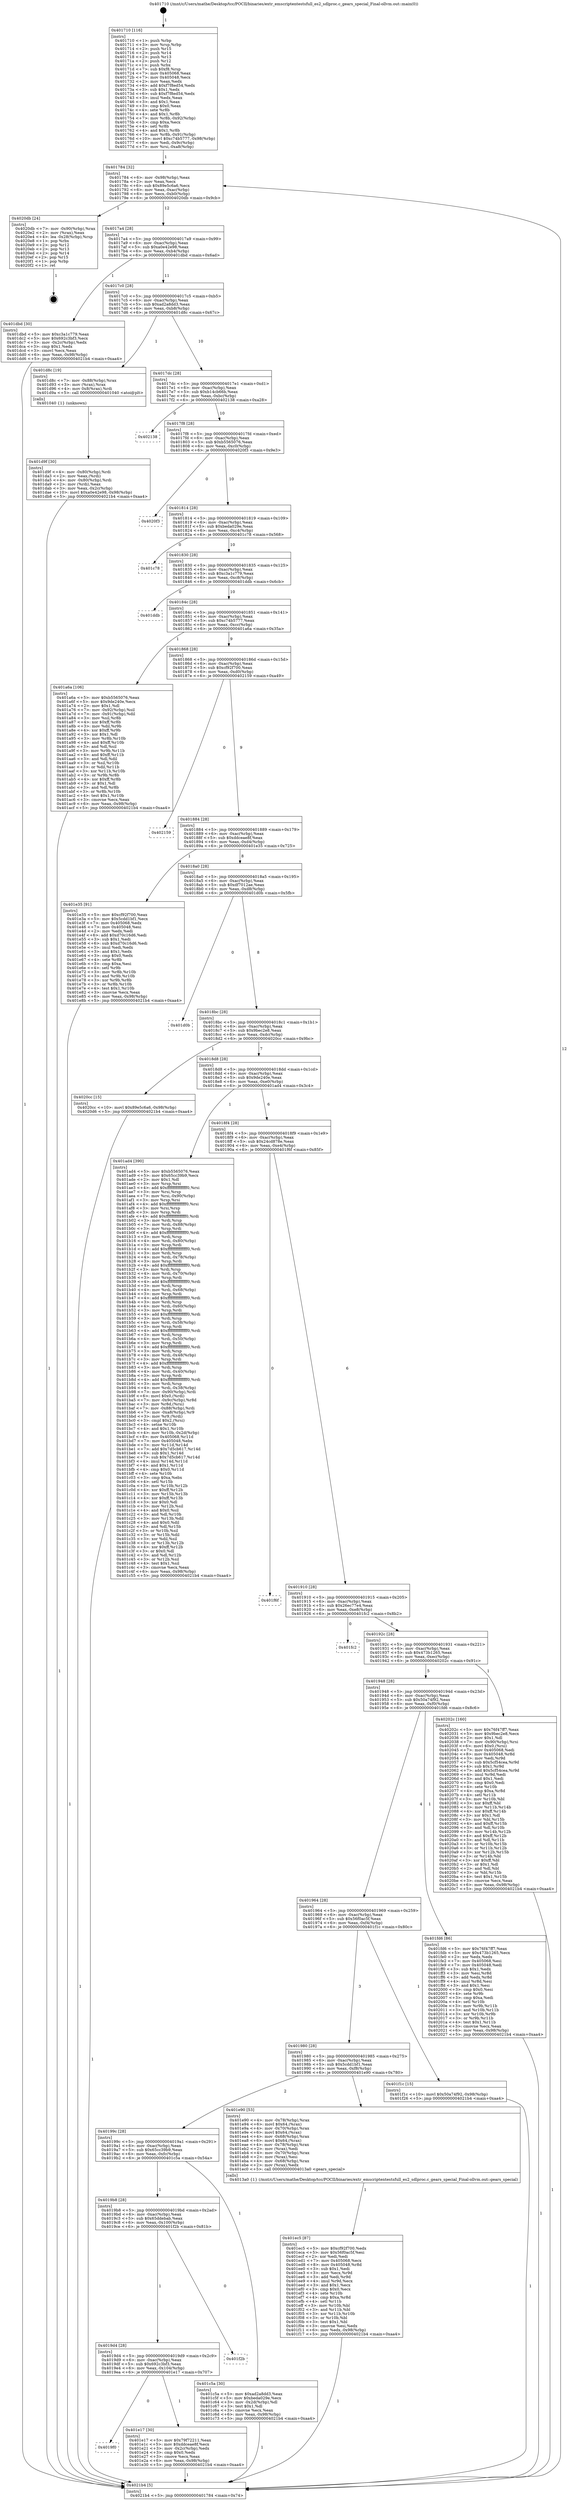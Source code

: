 digraph "0x401710" {
  label = "0x401710 (/mnt/c/Users/mathe/Desktop/tcc/POCII/binaries/extr_emscriptentestsfull_es2_sdlproc.c_gears_special_Final-ollvm.out::main(0))"
  labelloc = "t"
  node[shape=record]

  Entry [label="",width=0.3,height=0.3,shape=circle,fillcolor=black,style=filled]
  "0x401784" [label="{
     0x401784 [32]\l
     | [instrs]\l
     &nbsp;&nbsp;0x401784 \<+6\>: mov -0x98(%rbp),%eax\l
     &nbsp;&nbsp;0x40178a \<+2\>: mov %eax,%ecx\l
     &nbsp;&nbsp;0x40178c \<+6\>: sub $0x89e5c6a6,%ecx\l
     &nbsp;&nbsp;0x401792 \<+6\>: mov %eax,-0xac(%rbp)\l
     &nbsp;&nbsp;0x401798 \<+6\>: mov %ecx,-0xb0(%rbp)\l
     &nbsp;&nbsp;0x40179e \<+6\>: je 00000000004020db \<main+0x9cb\>\l
  }"]
  "0x4020db" [label="{
     0x4020db [24]\l
     | [instrs]\l
     &nbsp;&nbsp;0x4020db \<+7\>: mov -0x90(%rbp),%rax\l
     &nbsp;&nbsp;0x4020e2 \<+2\>: mov (%rax),%eax\l
     &nbsp;&nbsp;0x4020e4 \<+4\>: lea -0x28(%rbp),%rsp\l
     &nbsp;&nbsp;0x4020e8 \<+1\>: pop %rbx\l
     &nbsp;&nbsp;0x4020e9 \<+2\>: pop %r12\l
     &nbsp;&nbsp;0x4020eb \<+2\>: pop %r13\l
     &nbsp;&nbsp;0x4020ed \<+2\>: pop %r14\l
     &nbsp;&nbsp;0x4020ef \<+2\>: pop %r15\l
     &nbsp;&nbsp;0x4020f1 \<+1\>: pop %rbp\l
     &nbsp;&nbsp;0x4020f2 \<+1\>: ret\l
  }"]
  "0x4017a4" [label="{
     0x4017a4 [28]\l
     | [instrs]\l
     &nbsp;&nbsp;0x4017a4 \<+5\>: jmp 00000000004017a9 \<main+0x99\>\l
     &nbsp;&nbsp;0x4017a9 \<+6\>: mov -0xac(%rbp),%eax\l
     &nbsp;&nbsp;0x4017af \<+5\>: sub $0xa0e42e98,%eax\l
     &nbsp;&nbsp;0x4017b4 \<+6\>: mov %eax,-0xb4(%rbp)\l
     &nbsp;&nbsp;0x4017ba \<+6\>: je 0000000000401dbd \<main+0x6ad\>\l
  }"]
  Exit [label="",width=0.3,height=0.3,shape=circle,fillcolor=black,style=filled,peripheries=2]
  "0x401dbd" [label="{
     0x401dbd [30]\l
     | [instrs]\l
     &nbsp;&nbsp;0x401dbd \<+5\>: mov $0xc3a1c779,%eax\l
     &nbsp;&nbsp;0x401dc2 \<+5\>: mov $0x692c3bf3,%ecx\l
     &nbsp;&nbsp;0x401dc7 \<+3\>: mov -0x2c(%rbp),%edx\l
     &nbsp;&nbsp;0x401dca \<+3\>: cmp $0x1,%edx\l
     &nbsp;&nbsp;0x401dcd \<+3\>: cmovl %ecx,%eax\l
     &nbsp;&nbsp;0x401dd0 \<+6\>: mov %eax,-0x98(%rbp)\l
     &nbsp;&nbsp;0x401dd6 \<+5\>: jmp 00000000004021b4 \<main+0xaa4\>\l
  }"]
  "0x4017c0" [label="{
     0x4017c0 [28]\l
     | [instrs]\l
     &nbsp;&nbsp;0x4017c0 \<+5\>: jmp 00000000004017c5 \<main+0xb5\>\l
     &nbsp;&nbsp;0x4017c5 \<+6\>: mov -0xac(%rbp),%eax\l
     &nbsp;&nbsp;0x4017cb \<+5\>: sub $0xad2a8dd3,%eax\l
     &nbsp;&nbsp;0x4017d0 \<+6\>: mov %eax,-0xb8(%rbp)\l
     &nbsp;&nbsp;0x4017d6 \<+6\>: je 0000000000401d8c \<main+0x67c\>\l
  }"]
  "0x401ec5" [label="{
     0x401ec5 [87]\l
     | [instrs]\l
     &nbsp;&nbsp;0x401ec5 \<+5\>: mov $0xcf92f700,%edx\l
     &nbsp;&nbsp;0x401eca \<+5\>: mov $0x56f0ac5f,%esi\l
     &nbsp;&nbsp;0x401ecf \<+2\>: xor %edi,%edi\l
     &nbsp;&nbsp;0x401ed1 \<+7\>: mov 0x405068,%ecx\l
     &nbsp;&nbsp;0x401ed8 \<+8\>: mov 0x405048,%r8d\l
     &nbsp;&nbsp;0x401ee0 \<+3\>: sub $0x1,%edi\l
     &nbsp;&nbsp;0x401ee3 \<+3\>: mov %ecx,%r9d\l
     &nbsp;&nbsp;0x401ee6 \<+3\>: add %edi,%r9d\l
     &nbsp;&nbsp;0x401ee9 \<+4\>: imul %r9d,%ecx\l
     &nbsp;&nbsp;0x401eed \<+3\>: and $0x1,%ecx\l
     &nbsp;&nbsp;0x401ef0 \<+3\>: cmp $0x0,%ecx\l
     &nbsp;&nbsp;0x401ef3 \<+4\>: sete %r10b\l
     &nbsp;&nbsp;0x401ef7 \<+4\>: cmp $0xa,%r8d\l
     &nbsp;&nbsp;0x401efb \<+4\>: setl %r11b\l
     &nbsp;&nbsp;0x401eff \<+3\>: mov %r10b,%bl\l
     &nbsp;&nbsp;0x401f02 \<+3\>: and %r11b,%bl\l
     &nbsp;&nbsp;0x401f05 \<+3\>: xor %r11b,%r10b\l
     &nbsp;&nbsp;0x401f08 \<+3\>: or %r10b,%bl\l
     &nbsp;&nbsp;0x401f0b \<+3\>: test $0x1,%bl\l
     &nbsp;&nbsp;0x401f0e \<+3\>: cmovne %esi,%edx\l
     &nbsp;&nbsp;0x401f11 \<+6\>: mov %edx,-0x98(%rbp)\l
     &nbsp;&nbsp;0x401f17 \<+5\>: jmp 00000000004021b4 \<main+0xaa4\>\l
  }"]
  "0x401d8c" [label="{
     0x401d8c [19]\l
     | [instrs]\l
     &nbsp;&nbsp;0x401d8c \<+7\>: mov -0x88(%rbp),%rax\l
     &nbsp;&nbsp;0x401d93 \<+3\>: mov (%rax),%rax\l
     &nbsp;&nbsp;0x401d96 \<+4\>: mov 0x8(%rax),%rdi\l
     &nbsp;&nbsp;0x401d9a \<+5\>: call 0000000000401040 \<atoi@plt\>\l
     | [calls]\l
     &nbsp;&nbsp;0x401040 \{1\} (unknown)\l
  }"]
  "0x4017dc" [label="{
     0x4017dc [28]\l
     | [instrs]\l
     &nbsp;&nbsp;0x4017dc \<+5\>: jmp 00000000004017e1 \<main+0xd1\>\l
     &nbsp;&nbsp;0x4017e1 \<+6\>: mov -0xac(%rbp),%eax\l
     &nbsp;&nbsp;0x4017e7 \<+5\>: sub $0xb14cb66b,%eax\l
     &nbsp;&nbsp;0x4017ec \<+6\>: mov %eax,-0xbc(%rbp)\l
     &nbsp;&nbsp;0x4017f2 \<+6\>: je 0000000000402138 \<main+0xa28\>\l
  }"]
  "0x4019f0" [label="{
     0x4019f0\l
  }", style=dashed]
  "0x402138" [label="{
     0x402138\l
  }", style=dashed]
  "0x4017f8" [label="{
     0x4017f8 [28]\l
     | [instrs]\l
     &nbsp;&nbsp;0x4017f8 \<+5\>: jmp 00000000004017fd \<main+0xed\>\l
     &nbsp;&nbsp;0x4017fd \<+6\>: mov -0xac(%rbp),%eax\l
     &nbsp;&nbsp;0x401803 \<+5\>: sub $0xb5565076,%eax\l
     &nbsp;&nbsp;0x401808 \<+6\>: mov %eax,-0xc0(%rbp)\l
     &nbsp;&nbsp;0x40180e \<+6\>: je 00000000004020f3 \<main+0x9e3\>\l
  }"]
  "0x401e17" [label="{
     0x401e17 [30]\l
     | [instrs]\l
     &nbsp;&nbsp;0x401e17 \<+5\>: mov $0x79f72211,%eax\l
     &nbsp;&nbsp;0x401e1c \<+5\>: mov $0xddceae8f,%ecx\l
     &nbsp;&nbsp;0x401e21 \<+3\>: mov -0x2c(%rbp),%edx\l
     &nbsp;&nbsp;0x401e24 \<+3\>: cmp $0x0,%edx\l
     &nbsp;&nbsp;0x401e27 \<+3\>: cmove %ecx,%eax\l
     &nbsp;&nbsp;0x401e2a \<+6\>: mov %eax,-0x98(%rbp)\l
     &nbsp;&nbsp;0x401e30 \<+5\>: jmp 00000000004021b4 \<main+0xaa4\>\l
  }"]
  "0x4020f3" [label="{
     0x4020f3\l
  }", style=dashed]
  "0x401814" [label="{
     0x401814 [28]\l
     | [instrs]\l
     &nbsp;&nbsp;0x401814 \<+5\>: jmp 0000000000401819 \<main+0x109\>\l
     &nbsp;&nbsp;0x401819 \<+6\>: mov -0xac(%rbp),%eax\l
     &nbsp;&nbsp;0x40181f \<+5\>: sub $0xbeda029e,%eax\l
     &nbsp;&nbsp;0x401824 \<+6\>: mov %eax,-0xc4(%rbp)\l
     &nbsp;&nbsp;0x40182a \<+6\>: je 0000000000401c78 \<main+0x568\>\l
  }"]
  "0x4019d4" [label="{
     0x4019d4 [28]\l
     | [instrs]\l
     &nbsp;&nbsp;0x4019d4 \<+5\>: jmp 00000000004019d9 \<main+0x2c9\>\l
     &nbsp;&nbsp;0x4019d9 \<+6\>: mov -0xac(%rbp),%eax\l
     &nbsp;&nbsp;0x4019df \<+5\>: sub $0x692c3bf3,%eax\l
     &nbsp;&nbsp;0x4019e4 \<+6\>: mov %eax,-0x104(%rbp)\l
     &nbsp;&nbsp;0x4019ea \<+6\>: je 0000000000401e17 \<main+0x707\>\l
  }"]
  "0x401c78" [label="{
     0x401c78\l
  }", style=dashed]
  "0x401830" [label="{
     0x401830 [28]\l
     | [instrs]\l
     &nbsp;&nbsp;0x401830 \<+5\>: jmp 0000000000401835 \<main+0x125\>\l
     &nbsp;&nbsp;0x401835 \<+6\>: mov -0xac(%rbp),%eax\l
     &nbsp;&nbsp;0x40183b \<+5\>: sub $0xc3a1c779,%eax\l
     &nbsp;&nbsp;0x401840 \<+6\>: mov %eax,-0xc8(%rbp)\l
     &nbsp;&nbsp;0x401846 \<+6\>: je 0000000000401ddb \<main+0x6cb\>\l
  }"]
  "0x401f2b" [label="{
     0x401f2b\l
  }", style=dashed]
  "0x401ddb" [label="{
     0x401ddb\l
  }", style=dashed]
  "0x40184c" [label="{
     0x40184c [28]\l
     | [instrs]\l
     &nbsp;&nbsp;0x40184c \<+5\>: jmp 0000000000401851 \<main+0x141\>\l
     &nbsp;&nbsp;0x401851 \<+6\>: mov -0xac(%rbp),%eax\l
     &nbsp;&nbsp;0x401857 \<+5\>: sub $0xc74b5777,%eax\l
     &nbsp;&nbsp;0x40185c \<+6\>: mov %eax,-0xcc(%rbp)\l
     &nbsp;&nbsp;0x401862 \<+6\>: je 0000000000401a6a \<main+0x35a\>\l
  }"]
  "0x401d9f" [label="{
     0x401d9f [30]\l
     | [instrs]\l
     &nbsp;&nbsp;0x401d9f \<+4\>: mov -0x80(%rbp),%rdi\l
     &nbsp;&nbsp;0x401da3 \<+2\>: mov %eax,(%rdi)\l
     &nbsp;&nbsp;0x401da5 \<+4\>: mov -0x80(%rbp),%rdi\l
     &nbsp;&nbsp;0x401da9 \<+2\>: mov (%rdi),%eax\l
     &nbsp;&nbsp;0x401dab \<+3\>: mov %eax,-0x2c(%rbp)\l
     &nbsp;&nbsp;0x401dae \<+10\>: movl $0xa0e42e98,-0x98(%rbp)\l
     &nbsp;&nbsp;0x401db8 \<+5\>: jmp 00000000004021b4 \<main+0xaa4\>\l
  }"]
  "0x401a6a" [label="{
     0x401a6a [106]\l
     | [instrs]\l
     &nbsp;&nbsp;0x401a6a \<+5\>: mov $0xb5565076,%eax\l
     &nbsp;&nbsp;0x401a6f \<+5\>: mov $0x9de240e,%ecx\l
     &nbsp;&nbsp;0x401a74 \<+2\>: mov $0x1,%dl\l
     &nbsp;&nbsp;0x401a76 \<+7\>: mov -0x92(%rbp),%sil\l
     &nbsp;&nbsp;0x401a7d \<+7\>: mov -0x91(%rbp),%dil\l
     &nbsp;&nbsp;0x401a84 \<+3\>: mov %sil,%r8b\l
     &nbsp;&nbsp;0x401a87 \<+4\>: xor $0xff,%r8b\l
     &nbsp;&nbsp;0x401a8b \<+3\>: mov %dil,%r9b\l
     &nbsp;&nbsp;0x401a8e \<+4\>: xor $0xff,%r9b\l
     &nbsp;&nbsp;0x401a92 \<+3\>: xor $0x1,%dl\l
     &nbsp;&nbsp;0x401a95 \<+3\>: mov %r8b,%r10b\l
     &nbsp;&nbsp;0x401a98 \<+4\>: and $0xff,%r10b\l
     &nbsp;&nbsp;0x401a9c \<+3\>: and %dl,%sil\l
     &nbsp;&nbsp;0x401a9f \<+3\>: mov %r9b,%r11b\l
     &nbsp;&nbsp;0x401aa2 \<+4\>: and $0xff,%r11b\l
     &nbsp;&nbsp;0x401aa6 \<+3\>: and %dl,%dil\l
     &nbsp;&nbsp;0x401aa9 \<+3\>: or %sil,%r10b\l
     &nbsp;&nbsp;0x401aac \<+3\>: or %dil,%r11b\l
     &nbsp;&nbsp;0x401aaf \<+3\>: xor %r11b,%r10b\l
     &nbsp;&nbsp;0x401ab2 \<+3\>: or %r9b,%r8b\l
     &nbsp;&nbsp;0x401ab5 \<+4\>: xor $0xff,%r8b\l
     &nbsp;&nbsp;0x401ab9 \<+3\>: or $0x1,%dl\l
     &nbsp;&nbsp;0x401abc \<+3\>: and %dl,%r8b\l
     &nbsp;&nbsp;0x401abf \<+3\>: or %r8b,%r10b\l
     &nbsp;&nbsp;0x401ac2 \<+4\>: test $0x1,%r10b\l
     &nbsp;&nbsp;0x401ac6 \<+3\>: cmovne %ecx,%eax\l
     &nbsp;&nbsp;0x401ac9 \<+6\>: mov %eax,-0x98(%rbp)\l
     &nbsp;&nbsp;0x401acf \<+5\>: jmp 00000000004021b4 \<main+0xaa4\>\l
  }"]
  "0x401868" [label="{
     0x401868 [28]\l
     | [instrs]\l
     &nbsp;&nbsp;0x401868 \<+5\>: jmp 000000000040186d \<main+0x15d\>\l
     &nbsp;&nbsp;0x40186d \<+6\>: mov -0xac(%rbp),%eax\l
     &nbsp;&nbsp;0x401873 \<+5\>: sub $0xcf92f700,%eax\l
     &nbsp;&nbsp;0x401878 \<+6\>: mov %eax,-0xd0(%rbp)\l
     &nbsp;&nbsp;0x40187e \<+6\>: je 0000000000402159 \<main+0xa49\>\l
  }"]
  "0x4021b4" [label="{
     0x4021b4 [5]\l
     | [instrs]\l
     &nbsp;&nbsp;0x4021b4 \<+5\>: jmp 0000000000401784 \<main+0x74\>\l
  }"]
  "0x401710" [label="{
     0x401710 [116]\l
     | [instrs]\l
     &nbsp;&nbsp;0x401710 \<+1\>: push %rbp\l
     &nbsp;&nbsp;0x401711 \<+3\>: mov %rsp,%rbp\l
     &nbsp;&nbsp;0x401714 \<+2\>: push %r15\l
     &nbsp;&nbsp;0x401716 \<+2\>: push %r14\l
     &nbsp;&nbsp;0x401718 \<+2\>: push %r13\l
     &nbsp;&nbsp;0x40171a \<+2\>: push %r12\l
     &nbsp;&nbsp;0x40171c \<+1\>: push %rbx\l
     &nbsp;&nbsp;0x40171d \<+7\>: sub $0xf8,%rsp\l
     &nbsp;&nbsp;0x401724 \<+7\>: mov 0x405068,%eax\l
     &nbsp;&nbsp;0x40172b \<+7\>: mov 0x405048,%ecx\l
     &nbsp;&nbsp;0x401732 \<+2\>: mov %eax,%edx\l
     &nbsp;&nbsp;0x401734 \<+6\>: add $0xf7f8ed54,%edx\l
     &nbsp;&nbsp;0x40173a \<+3\>: sub $0x1,%edx\l
     &nbsp;&nbsp;0x40173d \<+6\>: sub $0xf7f8ed54,%edx\l
     &nbsp;&nbsp;0x401743 \<+3\>: imul %edx,%eax\l
     &nbsp;&nbsp;0x401746 \<+3\>: and $0x1,%eax\l
     &nbsp;&nbsp;0x401749 \<+3\>: cmp $0x0,%eax\l
     &nbsp;&nbsp;0x40174c \<+4\>: sete %r8b\l
     &nbsp;&nbsp;0x401750 \<+4\>: and $0x1,%r8b\l
     &nbsp;&nbsp;0x401754 \<+7\>: mov %r8b,-0x92(%rbp)\l
     &nbsp;&nbsp;0x40175b \<+3\>: cmp $0xa,%ecx\l
     &nbsp;&nbsp;0x40175e \<+4\>: setl %r8b\l
     &nbsp;&nbsp;0x401762 \<+4\>: and $0x1,%r8b\l
     &nbsp;&nbsp;0x401766 \<+7\>: mov %r8b,-0x91(%rbp)\l
     &nbsp;&nbsp;0x40176d \<+10\>: movl $0xc74b5777,-0x98(%rbp)\l
     &nbsp;&nbsp;0x401777 \<+6\>: mov %edi,-0x9c(%rbp)\l
     &nbsp;&nbsp;0x40177d \<+7\>: mov %rsi,-0xa8(%rbp)\l
  }"]
  "0x4019b8" [label="{
     0x4019b8 [28]\l
     | [instrs]\l
     &nbsp;&nbsp;0x4019b8 \<+5\>: jmp 00000000004019bd \<main+0x2ad\>\l
     &nbsp;&nbsp;0x4019bd \<+6\>: mov -0xac(%rbp),%eax\l
     &nbsp;&nbsp;0x4019c3 \<+5\>: sub $0x65ddebab,%eax\l
     &nbsp;&nbsp;0x4019c8 \<+6\>: mov %eax,-0x100(%rbp)\l
     &nbsp;&nbsp;0x4019ce \<+6\>: je 0000000000401f2b \<main+0x81b\>\l
  }"]
  "0x402159" [label="{
     0x402159\l
  }", style=dashed]
  "0x401884" [label="{
     0x401884 [28]\l
     | [instrs]\l
     &nbsp;&nbsp;0x401884 \<+5\>: jmp 0000000000401889 \<main+0x179\>\l
     &nbsp;&nbsp;0x401889 \<+6\>: mov -0xac(%rbp),%eax\l
     &nbsp;&nbsp;0x40188f \<+5\>: sub $0xddceae8f,%eax\l
     &nbsp;&nbsp;0x401894 \<+6\>: mov %eax,-0xd4(%rbp)\l
     &nbsp;&nbsp;0x40189a \<+6\>: je 0000000000401e35 \<main+0x725\>\l
  }"]
  "0x401c5a" [label="{
     0x401c5a [30]\l
     | [instrs]\l
     &nbsp;&nbsp;0x401c5a \<+5\>: mov $0xad2a8dd3,%eax\l
     &nbsp;&nbsp;0x401c5f \<+5\>: mov $0xbeda029e,%ecx\l
     &nbsp;&nbsp;0x401c64 \<+3\>: mov -0x2d(%rbp),%dl\l
     &nbsp;&nbsp;0x401c67 \<+3\>: test $0x1,%dl\l
     &nbsp;&nbsp;0x401c6a \<+3\>: cmovne %ecx,%eax\l
     &nbsp;&nbsp;0x401c6d \<+6\>: mov %eax,-0x98(%rbp)\l
     &nbsp;&nbsp;0x401c73 \<+5\>: jmp 00000000004021b4 \<main+0xaa4\>\l
  }"]
  "0x401e35" [label="{
     0x401e35 [91]\l
     | [instrs]\l
     &nbsp;&nbsp;0x401e35 \<+5\>: mov $0xcf92f700,%eax\l
     &nbsp;&nbsp;0x401e3a \<+5\>: mov $0x5cdd1bf1,%ecx\l
     &nbsp;&nbsp;0x401e3f \<+7\>: mov 0x405068,%edx\l
     &nbsp;&nbsp;0x401e46 \<+7\>: mov 0x405048,%esi\l
     &nbsp;&nbsp;0x401e4d \<+2\>: mov %edx,%edi\l
     &nbsp;&nbsp;0x401e4f \<+6\>: add $0xd70c16d6,%edi\l
     &nbsp;&nbsp;0x401e55 \<+3\>: sub $0x1,%edi\l
     &nbsp;&nbsp;0x401e58 \<+6\>: sub $0xd70c16d6,%edi\l
     &nbsp;&nbsp;0x401e5e \<+3\>: imul %edi,%edx\l
     &nbsp;&nbsp;0x401e61 \<+3\>: and $0x1,%edx\l
     &nbsp;&nbsp;0x401e64 \<+3\>: cmp $0x0,%edx\l
     &nbsp;&nbsp;0x401e67 \<+4\>: sete %r8b\l
     &nbsp;&nbsp;0x401e6b \<+3\>: cmp $0xa,%esi\l
     &nbsp;&nbsp;0x401e6e \<+4\>: setl %r9b\l
     &nbsp;&nbsp;0x401e72 \<+3\>: mov %r8b,%r10b\l
     &nbsp;&nbsp;0x401e75 \<+3\>: and %r9b,%r10b\l
     &nbsp;&nbsp;0x401e78 \<+3\>: xor %r9b,%r8b\l
     &nbsp;&nbsp;0x401e7b \<+3\>: or %r8b,%r10b\l
     &nbsp;&nbsp;0x401e7e \<+4\>: test $0x1,%r10b\l
     &nbsp;&nbsp;0x401e82 \<+3\>: cmovne %ecx,%eax\l
     &nbsp;&nbsp;0x401e85 \<+6\>: mov %eax,-0x98(%rbp)\l
     &nbsp;&nbsp;0x401e8b \<+5\>: jmp 00000000004021b4 \<main+0xaa4\>\l
  }"]
  "0x4018a0" [label="{
     0x4018a0 [28]\l
     | [instrs]\l
     &nbsp;&nbsp;0x4018a0 \<+5\>: jmp 00000000004018a5 \<main+0x195\>\l
     &nbsp;&nbsp;0x4018a5 \<+6\>: mov -0xac(%rbp),%eax\l
     &nbsp;&nbsp;0x4018ab \<+5\>: sub $0xdf7012ae,%eax\l
     &nbsp;&nbsp;0x4018b0 \<+6\>: mov %eax,-0xd8(%rbp)\l
     &nbsp;&nbsp;0x4018b6 \<+6\>: je 0000000000401d0b \<main+0x5fb\>\l
  }"]
  "0x40199c" [label="{
     0x40199c [28]\l
     | [instrs]\l
     &nbsp;&nbsp;0x40199c \<+5\>: jmp 00000000004019a1 \<main+0x291\>\l
     &nbsp;&nbsp;0x4019a1 \<+6\>: mov -0xac(%rbp),%eax\l
     &nbsp;&nbsp;0x4019a7 \<+5\>: sub $0x65cc39b9,%eax\l
     &nbsp;&nbsp;0x4019ac \<+6\>: mov %eax,-0xfc(%rbp)\l
     &nbsp;&nbsp;0x4019b2 \<+6\>: je 0000000000401c5a \<main+0x54a\>\l
  }"]
  "0x401d0b" [label="{
     0x401d0b\l
  }", style=dashed]
  "0x4018bc" [label="{
     0x4018bc [28]\l
     | [instrs]\l
     &nbsp;&nbsp;0x4018bc \<+5\>: jmp 00000000004018c1 \<main+0x1b1\>\l
     &nbsp;&nbsp;0x4018c1 \<+6\>: mov -0xac(%rbp),%eax\l
     &nbsp;&nbsp;0x4018c7 \<+5\>: sub $0x9bec2e8,%eax\l
     &nbsp;&nbsp;0x4018cc \<+6\>: mov %eax,-0xdc(%rbp)\l
     &nbsp;&nbsp;0x4018d2 \<+6\>: je 00000000004020cc \<main+0x9bc\>\l
  }"]
  "0x401e90" [label="{
     0x401e90 [53]\l
     | [instrs]\l
     &nbsp;&nbsp;0x401e90 \<+4\>: mov -0x78(%rbp),%rax\l
     &nbsp;&nbsp;0x401e94 \<+6\>: movl $0x64,(%rax)\l
     &nbsp;&nbsp;0x401e9a \<+4\>: mov -0x70(%rbp),%rax\l
     &nbsp;&nbsp;0x401e9e \<+6\>: movl $0x64,(%rax)\l
     &nbsp;&nbsp;0x401ea4 \<+4\>: mov -0x68(%rbp),%rax\l
     &nbsp;&nbsp;0x401ea8 \<+6\>: movl $0x64,(%rax)\l
     &nbsp;&nbsp;0x401eae \<+4\>: mov -0x78(%rbp),%rax\l
     &nbsp;&nbsp;0x401eb2 \<+2\>: mov (%rax),%edi\l
     &nbsp;&nbsp;0x401eb4 \<+4\>: mov -0x70(%rbp),%rax\l
     &nbsp;&nbsp;0x401eb8 \<+2\>: mov (%rax),%esi\l
     &nbsp;&nbsp;0x401eba \<+4\>: mov -0x68(%rbp),%rax\l
     &nbsp;&nbsp;0x401ebe \<+2\>: mov (%rax),%edx\l
     &nbsp;&nbsp;0x401ec0 \<+5\>: call 00000000004013a0 \<gears_special\>\l
     | [calls]\l
     &nbsp;&nbsp;0x4013a0 \{1\} (/mnt/c/Users/mathe/Desktop/tcc/POCII/binaries/extr_emscriptentestsfull_es2_sdlproc.c_gears_special_Final-ollvm.out::gears_special)\l
  }"]
  "0x4020cc" [label="{
     0x4020cc [15]\l
     | [instrs]\l
     &nbsp;&nbsp;0x4020cc \<+10\>: movl $0x89e5c6a6,-0x98(%rbp)\l
     &nbsp;&nbsp;0x4020d6 \<+5\>: jmp 00000000004021b4 \<main+0xaa4\>\l
  }"]
  "0x4018d8" [label="{
     0x4018d8 [28]\l
     | [instrs]\l
     &nbsp;&nbsp;0x4018d8 \<+5\>: jmp 00000000004018dd \<main+0x1cd\>\l
     &nbsp;&nbsp;0x4018dd \<+6\>: mov -0xac(%rbp),%eax\l
     &nbsp;&nbsp;0x4018e3 \<+5\>: sub $0x9de240e,%eax\l
     &nbsp;&nbsp;0x4018e8 \<+6\>: mov %eax,-0xe0(%rbp)\l
     &nbsp;&nbsp;0x4018ee \<+6\>: je 0000000000401ad4 \<main+0x3c4\>\l
  }"]
  "0x401980" [label="{
     0x401980 [28]\l
     | [instrs]\l
     &nbsp;&nbsp;0x401980 \<+5\>: jmp 0000000000401985 \<main+0x275\>\l
     &nbsp;&nbsp;0x401985 \<+6\>: mov -0xac(%rbp),%eax\l
     &nbsp;&nbsp;0x40198b \<+5\>: sub $0x5cdd1bf1,%eax\l
     &nbsp;&nbsp;0x401990 \<+6\>: mov %eax,-0xf8(%rbp)\l
     &nbsp;&nbsp;0x401996 \<+6\>: je 0000000000401e90 \<main+0x780\>\l
  }"]
  "0x401ad4" [label="{
     0x401ad4 [390]\l
     | [instrs]\l
     &nbsp;&nbsp;0x401ad4 \<+5\>: mov $0xb5565076,%eax\l
     &nbsp;&nbsp;0x401ad9 \<+5\>: mov $0x65cc39b9,%ecx\l
     &nbsp;&nbsp;0x401ade \<+2\>: mov $0x1,%dl\l
     &nbsp;&nbsp;0x401ae0 \<+3\>: mov %rsp,%rsi\l
     &nbsp;&nbsp;0x401ae3 \<+4\>: add $0xfffffffffffffff0,%rsi\l
     &nbsp;&nbsp;0x401ae7 \<+3\>: mov %rsi,%rsp\l
     &nbsp;&nbsp;0x401aea \<+7\>: mov %rsi,-0x90(%rbp)\l
     &nbsp;&nbsp;0x401af1 \<+3\>: mov %rsp,%rsi\l
     &nbsp;&nbsp;0x401af4 \<+4\>: add $0xfffffffffffffff0,%rsi\l
     &nbsp;&nbsp;0x401af8 \<+3\>: mov %rsi,%rsp\l
     &nbsp;&nbsp;0x401afb \<+3\>: mov %rsp,%rdi\l
     &nbsp;&nbsp;0x401afe \<+4\>: add $0xfffffffffffffff0,%rdi\l
     &nbsp;&nbsp;0x401b02 \<+3\>: mov %rdi,%rsp\l
     &nbsp;&nbsp;0x401b05 \<+7\>: mov %rdi,-0x88(%rbp)\l
     &nbsp;&nbsp;0x401b0c \<+3\>: mov %rsp,%rdi\l
     &nbsp;&nbsp;0x401b0f \<+4\>: add $0xfffffffffffffff0,%rdi\l
     &nbsp;&nbsp;0x401b13 \<+3\>: mov %rdi,%rsp\l
     &nbsp;&nbsp;0x401b16 \<+4\>: mov %rdi,-0x80(%rbp)\l
     &nbsp;&nbsp;0x401b1a \<+3\>: mov %rsp,%rdi\l
     &nbsp;&nbsp;0x401b1d \<+4\>: add $0xfffffffffffffff0,%rdi\l
     &nbsp;&nbsp;0x401b21 \<+3\>: mov %rdi,%rsp\l
     &nbsp;&nbsp;0x401b24 \<+4\>: mov %rdi,-0x78(%rbp)\l
     &nbsp;&nbsp;0x401b28 \<+3\>: mov %rsp,%rdi\l
     &nbsp;&nbsp;0x401b2b \<+4\>: add $0xfffffffffffffff0,%rdi\l
     &nbsp;&nbsp;0x401b2f \<+3\>: mov %rdi,%rsp\l
     &nbsp;&nbsp;0x401b32 \<+4\>: mov %rdi,-0x70(%rbp)\l
     &nbsp;&nbsp;0x401b36 \<+3\>: mov %rsp,%rdi\l
     &nbsp;&nbsp;0x401b39 \<+4\>: add $0xfffffffffffffff0,%rdi\l
     &nbsp;&nbsp;0x401b3d \<+3\>: mov %rdi,%rsp\l
     &nbsp;&nbsp;0x401b40 \<+4\>: mov %rdi,-0x68(%rbp)\l
     &nbsp;&nbsp;0x401b44 \<+3\>: mov %rsp,%rdi\l
     &nbsp;&nbsp;0x401b47 \<+4\>: add $0xfffffffffffffff0,%rdi\l
     &nbsp;&nbsp;0x401b4b \<+3\>: mov %rdi,%rsp\l
     &nbsp;&nbsp;0x401b4e \<+4\>: mov %rdi,-0x60(%rbp)\l
     &nbsp;&nbsp;0x401b52 \<+3\>: mov %rsp,%rdi\l
     &nbsp;&nbsp;0x401b55 \<+4\>: add $0xfffffffffffffff0,%rdi\l
     &nbsp;&nbsp;0x401b59 \<+3\>: mov %rdi,%rsp\l
     &nbsp;&nbsp;0x401b5c \<+4\>: mov %rdi,-0x58(%rbp)\l
     &nbsp;&nbsp;0x401b60 \<+3\>: mov %rsp,%rdi\l
     &nbsp;&nbsp;0x401b63 \<+4\>: add $0xfffffffffffffff0,%rdi\l
     &nbsp;&nbsp;0x401b67 \<+3\>: mov %rdi,%rsp\l
     &nbsp;&nbsp;0x401b6a \<+4\>: mov %rdi,-0x50(%rbp)\l
     &nbsp;&nbsp;0x401b6e \<+3\>: mov %rsp,%rdi\l
     &nbsp;&nbsp;0x401b71 \<+4\>: add $0xfffffffffffffff0,%rdi\l
     &nbsp;&nbsp;0x401b75 \<+3\>: mov %rdi,%rsp\l
     &nbsp;&nbsp;0x401b78 \<+4\>: mov %rdi,-0x48(%rbp)\l
     &nbsp;&nbsp;0x401b7c \<+3\>: mov %rsp,%rdi\l
     &nbsp;&nbsp;0x401b7f \<+4\>: add $0xfffffffffffffff0,%rdi\l
     &nbsp;&nbsp;0x401b83 \<+3\>: mov %rdi,%rsp\l
     &nbsp;&nbsp;0x401b86 \<+4\>: mov %rdi,-0x40(%rbp)\l
     &nbsp;&nbsp;0x401b8a \<+3\>: mov %rsp,%rdi\l
     &nbsp;&nbsp;0x401b8d \<+4\>: add $0xfffffffffffffff0,%rdi\l
     &nbsp;&nbsp;0x401b91 \<+3\>: mov %rdi,%rsp\l
     &nbsp;&nbsp;0x401b94 \<+4\>: mov %rdi,-0x38(%rbp)\l
     &nbsp;&nbsp;0x401b98 \<+7\>: mov -0x90(%rbp),%rdi\l
     &nbsp;&nbsp;0x401b9f \<+6\>: movl $0x0,(%rdi)\l
     &nbsp;&nbsp;0x401ba5 \<+7\>: mov -0x9c(%rbp),%r8d\l
     &nbsp;&nbsp;0x401bac \<+3\>: mov %r8d,(%rsi)\l
     &nbsp;&nbsp;0x401baf \<+7\>: mov -0x88(%rbp),%rdi\l
     &nbsp;&nbsp;0x401bb6 \<+7\>: mov -0xa8(%rbp),%r9\l
     &nbsp;&nbsp;0x401bbd \<+3\>: mov %r9,(%rdi)\l
     &nbsp;&nbsp;0x401bc0 \<+3\>: cmpl $0x2,(%rsi)\l
     &nbsp;&nbsp;0x401bc3 \<+4\>: setne %r10b\l
     &nbsp;&nbsp;0x401bc7 \<+4\>: and $0x1,%r10b\l
     &nbsp;&nbsp;0x401bcb \<+4\>: mov %r10b,-0x2d(%rbp)\l
     &nbsp;&nbsp;0x401bcf \<+8\>: mov 0x405068,%r11d\l
     &nbsp;&nbsp;0x401bd7 \<+7\>: mov 0x405048,%ebx\l
     &nbsp;&nbsp;0x401bde \<+3\>: mov %r11d,%r14d\l
     &nbsp;&nbsp;0x401be1 \<+7\>: add $0x7d5cb617,%r14d\l
     &nbsp;&nbsp;0x401be8 \<+4\>: sub $0x1,%r14d\l
     &nbsp;&nbsp;0x401bec \<+7\>: sub $0x7d5cb617,%r14d\l
     &nbsp;&nbsp;0x401bf3 \<+4\>: imul %r14d,%r11d\l
     &nbsp;&nbsp;0x401bf7 \<+4\>: and $0x1,%r11d\l
     &nbsp;&nbsp;0x401bfb \<+4\>: cmp $0x0,%r11d\l
     &nbsp;&nbsp;0x401bff \<+4\>: sete %r10b\l
     &nbsp;&nbsp;0x401c03 \<+3\>: cmp $0xa,%ebx\l
     &nbsp;&nbsp;0x401c06 \<+4\>: setl %r15b\l
     &nbsp;&nbsp;0x401c0a \<+3\>: mov %r10b,%r12b\l
     &nbsp;&nbsp;0x401c0d \<+4\>: xor $0xff,%r12b\l
     &nbsp;&nbsp;0x401c11 \<+3\>: mov %r15b,%r13b\l
     &nbsp;&nbsp;0x401c14 \<+4\>: xor $0xff,%r13b\l
     &nbsp;&nbsp;0x401c18 \<+3\>: xor $0x0,%dl\l
     &nbsp;&nbsp;0x401c1b \<+3\>: mov %r12b,%sil\l
     &nbsp;&nbsp;0x401c1e \<+4\>: and $0x0,%sil\l
     &nbsp;&nbsp;0x401c22 \<+3\>: and %dl,%r10b\l
     &nbsp;&nbsp;0x401c25 \<+3\>: mov %r13b,%dil\l
     &nbsp;&nbsp;0x401c28 \<+4\>: and $0x0,%dil\l
     &nbsp;&nbsp;0x401c2c \<+3\>: and %dl,%r15b\l
     &nbsp;&nbsp;0x401c2f \<+3\>: or %r10b,%sil\l
     &nbsp;&nbsp;0x401c32 \<+3\>: or %r15b,%dil\l
     &nbsp;&nbsp;0x401c35 \<+3\>: xor %dil,%sil\l
     &nbsp;&nbsp;0x401c38 \<+3\>: or %r13b,%r12b\l
     &nbsp;&nbsp;0x401c3b \<+4\>: xor $0xff,%r12b\l
     &nbsp;&nbsp;0x401c3f \<+3\>: or $0x0,%dl\l
     &nbsp;&nbsp;0x401c42 \<+3\>: and %dl,%r12b\l
     &nbsp;&nbsp;0x401c45 \<+3\>: or %r12b,%sil\l
     &nbsp;&nbsp;0x401c48 \<+4\>: test $0x1,%sil\l
     &nbsp;&nbsp;0x401c4c \<+3\>: cmovne %ecx,%eax\l
     &nbsp;&nbsp;0x401c4f \<+6\>: mov %eax,-0x98(%rbp)\l
     &nbsp;&nbsp;0x401c55 \<+5\>: jmp 00000000004021b4 \<main+0xaa4\>\l
  }"]
  "0x4018f4" [label="{
     0x4018f4 [28]\l
     | [instrs]\l
     &nbsp;&nbsp;0x4018f4 \<+5\>: jmp 00000000004018f9 \<main+0x1e9\>\l
     &nbsp;&nbsp;0x4018f9 \<+6\>: mov -0xac(%rbp),%eax\l
     &nbsp;&nbsp;0x4018ff \<+5\>: sub $0x24cd878e,%eax\l
     &nbsp;&nbsp;0x401904 \<+6\>: mov %eax,-0xe4(%rbp)\l
     &nbsp;&nbsp;0x40190a \<+6\>: je 0000000000401f6f \<main+0x85f\>\l
  }"]
  "0x401f1c" [label="{
     0x401f1c [15]\l
     | [instrs]\l
     &nbsp;&nbsp;0x401f1c \<+10\>: movl $0x50a74f92,-0x98(%rbp)\l
     &nbsp;&nbsp;0x401f26 \<+5\>: jmp 00000000004021b4 \<main+0xaa4\>\l
  }"]
  "0x401964" [label="{
     0x401964 [28]\l
     | [instrs]\l
     &nbsp;&nbsp;0x401964 \<+5\>: jmp 0000000000401969 \<main+0x259\>\l
     &nbsp;&nbsp;0x401969 \<+6\>: mov -0xac(%rbp),%eax\l
     &nbsp;&nbsp;0x40196f \<+5\>: sub $0x56f0ac5f,%eax\l
     &nbsp;&nbsp;0x401974 \<+6\>: mov %eax,-0xf4(%rbp)\l
     &nbsp;&nbsp;0x40197a \<+6\>: je 0000000000401f1c \<main+0x80c\>\l
  }"]
  "0x401f6f" [label="{
     0x401f6f\l
  }", style=dashed]
  "0x401910" [label="{
     0x401910 [28]\l
     | [instrs]\l
     &nbsp;&nbsp;0x401910 \<+5\>: jmp 0000000000401915 \<main+0x205\>\l
     &nbsp;&nbsp;0x401915 \<+6\>: mov -0xac(%rbp),%eax\l
     &nbsp;&nbsp;0x40191b \<+5\>: sub $0x26ec77e4,%eax\l
     &nbsp;&nbsp;0x401920 \<+6\>: mov %eax,-0xe8(%rbp)\l
     &nbsp;&nbsp;0x401926 \<+6\>: je 0000000000401fc2 \<main+0x8b2\>\l
  }"]
  "0x401fd6" [label="{
     0x401fd6 [86]\l
     | [instrs]\l
     &nbsp;&nbsp;0x401fd6 \<+5\>: mov $0x76f47ff7,%eax\l
     &nbsp;&nbsp;0x401fdb \<+5\>: mov $0x473b1265,%ecx\l
     &nbsp;&nbsp;0x401fe0 \<+2\>: xor %edx,%edx\l
     &nbsp;&nbsp;0x401fe2 \<+7\>: mov 0x405068,%esi\l
     &nbsp;&nbsp;0x401fe9 \<+7\>: mov 0x405048,%edi\l
     &nbsp;&nbsp;0x401ff0 \<+3\>: sub $0x1,%edx\l
     &nbsp;&nbsp;0x401ff3 \<+3\>: mov %esi,%r8d\l
     &nbsp;&nbsp;0x401ff6 \<+3\>: add %edx,%r8d\l
     &nbsp;&nbsp;0x401ff9 \<+4\>: imul %r8d,%esi\l
     &nbsp;&nbsp;0x401ffd \<+3\>: and $0x1,%esi\l
     &nbsp;&nbsp;0x402000 \<+3\>: cmp $0x0,%esi\l
     &nbsp;&nbsp;0x402003 \<+4\>: sete %r9b\l
     &nbsp;&nbsp;0x402007 \<+3\>: cmp $0xa,%edi\l
     &nbsp;&nbsp;0x40200a \<+4\>: setl %r10b\l
     &nbsp;&nbsp;0x40200e \<+3\>: mov %r9b,%r11b\l
     &nbsp;&nbsp;0x402011 \<+3\>: and %r10b,%r11b\l
     &nbsp;&nbsp;0x402014 \<+3\>: xor %r10b,%r9b\l
     &nbsp;&nbsp;0x402017 \<+3\>: or %r9b,%r11b\l
     &nbsp;&nbsp;0x40201a \<+4\>: test $0x1,%r11b\l
     &nbsp;&nbsp;0x40201e \<+3\>: cmovne %ecx,%eax\l
     &nbsp;&nbsp;0x402021 \<+6\>: mov %eax,-0x98(%rbp)\l
     &nbsp;&nbsp;0x402027 \<+5\>: jmp 00000000004021b4 \<main+0xaa4\>\l
  }"]
  "0x401fc2" [label="{
     0x401fc2\l
  }", style=dashed]
  "0x40192c" [label="{
     0x40192c [28]\l
     | [instrs]\l
     &nbsp;&nbsp;0x40192c \<+5\>: jmp 0000000000401931 \<main+0x221\>\l
     &nbsp;&nbsp;0x401931 \<+6\>: mov -0xac(%rbp),%eax\l
     &nbsp;&nbsp;0x401937 \<+5\>: sub $0x473b1265,%eax\l
     &nbsp;&nbsp;0x40193c \<+6\>: mov %eax,-0xec(%rbp)\l
     &nbsp;&nbsp;0x401942 \<+6\>: je 000000000040202c \<main+0x91c\>\l
  }"]
  "0x401948" [label="{
     0x401948 [28]\l
     | [instrs]\l
     &nbsp;&nbsp;0x401948 \<+5\>: jmp 000000000040194d \<main+0x23d\>\l
     &nbsp;&nbsp;0x40194d \<+6\>: mov -0xac(%rbp),%eax\l
     &nbsp;&nbsp;0x401953 \<+5\>: sub $0x50a74f92,%eax\l
     &nbsp;&nbsp;0x401958 \<+6\>: mov %eax,-0xf0(%rbp)\l
     &nbsp;&nbsp;0x40195e \<+6\>: je 0000000000401fd6 \<main+0x8c6\>\l
  }"]
  "0x40202c" [label="{
     0x40202c [160]\l
     | [instrs]\l
     &nbsp;&nbsp;0x40202c \<+5\>: mov $0x76f47ff7,%eax\l
     &nbsp;&nbsp;0x402031 \<+5\>: mov $0x9bec2e8,%ecx\l
     &nbsp;&nbsp;0x402036 \<+2\>: mov $0x1,%dl\l
     &nbsp;&nbsp;0x402038 \<+7\>: mov -0x90(%rbp),%rsi\l
     &nbsp;&nbsp;0x40203f \<+6\>: movl $0x0,(%rsi)\l
     &nbsp;&nbsp;0x402045 \<+7\>: mov 0x405068,%edi\l
     &nbsp;&nbsp;0x40204c \<+8\>: mov 0x405048,%r8d\l
     &nbsp;&nbsp;0x402054 \<+3\>: mov %edi,%r9d\l
     &nbsp;&nbsp;0x402057 \<+7\>: sub $0x5cf54cea,%r9d\l
     &nbsp;&nbsp;0x40205e \<+4\>: sub $0x1,%r9d\l
     &nbsp;&nbsp;0x402062 \<+7\>: add $0x5cf54cea,%r9d\l
     &nbsp;&nbsp;0x402069 \<+4\>: imul %r9d,%edi\l
     &nbsp;&nbsp;0x40206d \<+3\>: and $0x1,%edi\l
     &nbsp;&nbsp;0x402070 \<+3\>: cmp $0x0,%edi\l
     &nbsp;&nbsp;0x402073 \<+4\>: sete %r10b\l
     &nbsp;&nbsp;0x402077 \<+4\>: cmp $0xa,%r8d\l
     &nbsp;&nbsp;0x40207b \<+4\>: setl %r11b\l
     &nbsp;&nbsp;0x40207f \<+3\>: mov %r10b,%bl\l
     &nbsp;&nbsp;0x402082 \<+3\>: xor $0xff,%bl\l
     &nbsp;&nbsp;0x402085 \<+3\>: mov %r11b,%r14b\l
     &nbsp;&nbsp;0x402088 \<+4\>: xor $0xff,%r14b\l
     &nbsp;&nbsp;0x40208c \<+3\>: xor $0x1,%dl\l
     &nbsp;&nbsp;0x40208f \<+3\>: mov %bl,%r15b\l
     &nbsp;&nbsp;0x402092 \<+4\>: and $0xff,%r15b\l
     &nbsp;&nbsp;0x402096 \<+3\>: and %dl,%r10b\l
     &nbsp;&nbsp;0x402099 \<+3\>: mov %r14b,%r12b\l
     &nbsp;&nbsp;0x40209c \<+4\>: and $0xff,%r12b\l
     &nbsp;&nbsp;0x4020a0 \<+3\>: and %dl,%r11b\l
     &nbsp;&nbsp;0x4020a3 \<+3\>: or %r10b,%r15b\l
     &nbsp;&nbsp;0x4020a6 \<+3\>: or %r11b,%r12b\l
     &nbsp;&nbsp;0x4020a9 \<+3\>: xor %r12b,%r15b\l
     &nbsp;&nbsp;0x4020ac \<+3\>: or %r14b,%bl\l
     &nbsp;&nbsp;0x4020af \<+3\>: xor $0xff,%bl\l
     &nbsp;&nbsp;0x4020b2 \<+3\>: or $0x1,%dl\l
     &nbsp;&nbsp;0x4020b5 \<+2\>: and %dl,%bl\l
     &nbsp;&nbsp;0x4020b7 \<+3\>: or %bl,%r15b\l
     &nbsp;&nbsp;0x4020ba \<+4\>: test $0x1,%r15b\l
     &nbsp;&nbsp;0x4020be \<+3\>: cmovne %ecx,%eax\l
     &nbsp;&nbsp;0x4020c1 \<+6\>: mov %eax,-0x98(%rbp)\l
     &nbsp;&nbsp;0x4020c7 \<+5\>: jmp 00000000004021b4 \<main+0xaa4\>\l
  }"]
  Entry -> "0x401710" [label=" 1"]
  "0x401784" -> "0x4020db" [label=" 1"]
  "0x401784" -> "0x4017a4" [label=" 12"]
  "0x4020db" -> Exit [label=" 1"]
  "0x4017a4" -> "0x401dbd" [label=" 1"]
  "0x4017a4" -> "0x4017c0" [label=" 11"]
  "0x4020cc" -> "0x4021b4" [label=" 1"]
  "0x4017c0" -> "0x401d8c" [label=" 1"]
  "0x4017c0" -> "0x4017dc" [label=" 10"]
  "0x40202c" -> "0x4021b4" [label=" 1"]
  "0x4017dc" -> "0x402138" [label=" 0"]
  "0x4017dc" -> "0x4017f8" [label=" 10"]
  "0x401fd6" -> "0x4021b4" [label=" 1"]
  "0x4017f8" -> "0x4020f3" [label=" 0"]
  "0x4017f8" -> "0x401814" [label=" 10"]
  "0x401f1c" -> "0x4021b4" [label=" 1"]
  "0x401814" -> "0x401c78" [label=" 0"]
  "0x401814" -> "0x401830" [label=" 10"]
  "0x401e90" -> "0x401ec5" [label=" 1"]
  "0x401830" -> "0x401ddb" [label=" 0"]
  "0x401830" -> "0x40184c" [label=" 10"]
  "0x401e35" -> "0x4021b4" [label=" 1"]
  "0x40184c" -> "0x401a6a" [label=" 1"]
  "0x40184c" -> "0x401868" [label=" 9"]
  "0x401a6a" -> "0x4021b4" [label=" 1"]
  "0x401710" -> "0x401784" [label=" 1"]
  "0x4021b4" -> "0x401784" [label=" 12"]
  "0x4019d4" -> "0x4019f0" [label=" 0"]
  "0x401868" -> "0x402159" [label=" 0"]
  "0x401868" -> "0x401884" [label=" 9"]
  "0x4019d4" -> "0x401e17" [label=" 1"]
  "0x401884" -> "0x401e35" [label=" 1"]
  "0x401884" -> "0x4018a0" [label=" 8"]
  "0x401ec5" -> "0x4021b4" [label=" 1"]
  "0x4018a0" -> "0x401d0b" [label=" 0"]
  "0x4018a0" -> "0x4018bc" [label=" 8"]
  "0x4019b8" -> "0x401f2b" [label=" 0"]
  "0x4018bc" -> "0x4020cc" [label=" 1"]
  "0x4018bc" -> "0x4018d8" [label=" 7"]
  "0x401e17" -> "0x4021b4" [label=" 1"]
  "0x4018d8" -> "0x401ad4" [label=" 1"]
  "0x4018d8" -> "0x4018f4" [label=" 6"]
  "0x401d9f" -> "0x4021b4" [label=" 1"]
  "0x401ad4" -> "0x4021b4" [label=" 1"]
  "0x401d8c" -> "0x401d9f" [label=" 1"]
  "0x4018f4" -> "0x401f6f" [label=" 0"]
  "0x4018f4" -> "0x401910" [label=" 6"]
  "0x40199c" -> "0x4019b8" [label=" 1"]
  "0x401910" -> "0x401fc2" [label=" 0"]
  "0x401910" -> "0x40192c" [label=" 6"]
  "0x40199c" -> "0x401c5a" [label=" 1"]
  "0x40192c" -> "0x40202c" [label=" 1"]
  "0x40192c" -> "0x401948" [label=" 5"]
  "0x4019b8" -> "0x4019d4" [label=" 1"]
  "0x401948" -> "0x401fd6" [label=" 1"]
  "0x401948" -> "0x401964" [label=" 4"]
  "0x401c5a" -> "0x4021b4" [label=" 1"]
  "0x401964" -> "0x401f1c" [label=" 1"]
  "0x401964" -> "0x401980" [label=" 3"]
  "0x401dbd" -> "0x4021b4" [label=" 1"]
  "0x401980" -> "0x401e90" [label=" 1"]
  "0x401980" -> "0x40199c" [label=" 2"]
}
